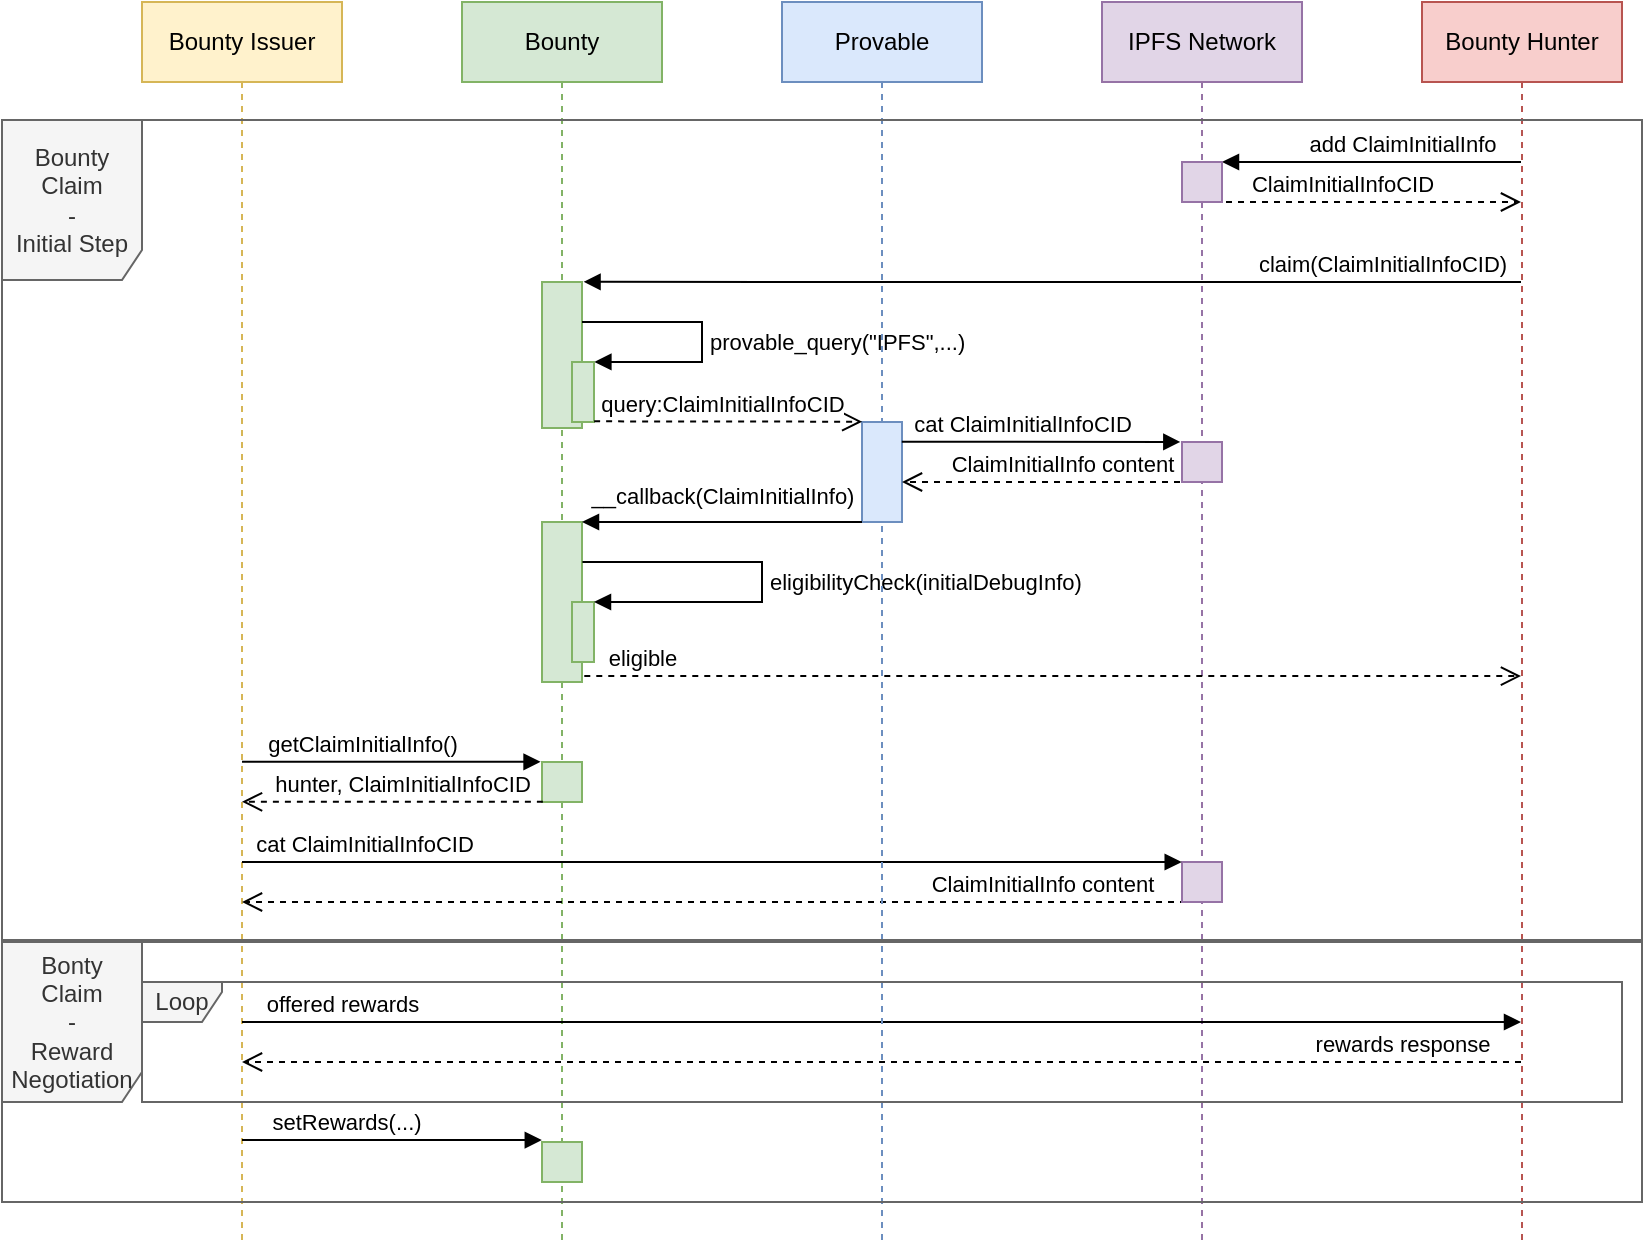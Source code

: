 <mxfile version="12.9.3" type="device"><diagram id="Zg9ZaViDISOJvVEV3d-t" name="Page-1"><mxGraphModel dx="1002" dy="581" grid="1" gridSize="11" guides="0" tooltips="1" connect="1" arrows="1" fold="1" page="1" pageScale="1" pageWidth="821" pageHeight="620" background="none" math="0" shadow="0"><root><mxCell id="0"/><mxCell id="1" parent="0"/><mxCell id="0SdXoI-cVDO_pvRehTKt-1" value="Bounty Hunter" style="shape=umlLifeline;perimeter=lifelinePerimeter;whiteSpace=wrap;html=1;container=1;collapsible=0;recursiveResize=0;outlineConnect=0;fillColor=#f8cecc;strokeColor=#b85450;" parent="1" vertex="1"><mxGeometry x="710" width="100" height="620" as="geometry"/></mxCell><mxCell id="0SdXoI-cVDO_pvRehTKt-2" value="Bounty" style="shape=umlLifeline;perimeter=lifelinePerimeter;whiteSpace=wrap;html=1;container=1;collapsible=0;recursiveResize=0;outlineConnect=0;fillColor=#d5e8d4;strokeColor=#82b366;" parent="1" vertex="1"><mxGeometry x="230" width="100" height="620" as="geometry"/></mxCell><mxCell id="IAJx3_vWbFyDscvXreQ3-6" value="" style="html=1;points=[];perimeter=orthogonalPerimeter;fillColor=#d5e8d4;strokeColor=#82b366;" parent="0SdXoI-cVDO_pvRehTKt-2" vertex="1"><mxGeometry x="40" y="260" width="20" height="80" as="geometry"/></mxCell><mxCell id="IAJx3_vWbFyDscvXreQ3-12" value="" style="html=1;points=[];perimeter=orthogonalPerimeter;fillColor=#d5e8d4;strokeColor=#82b366;" parent="0SdXoI-cVDO_pvRehTKt-2" vertex="1"><mxGeometry x="55" y="300" width="11" height="30" as="geometry"/></mxCell><mxCell id="M9p-rN21zpNYo5h3XIo--1" value="" style="html=1;points=[];perimeter=orthogonalPerimeter;fillColor=#d5e8d4;strokeColor=#82b366;" parent="0SdXoI-cVDO_pvRehTKt-2" vertex="1"><mxGeometry x="40" y="380" width="20" height="20" as="geometry"/></mxCell><mxCell id="vBW_Yv7U44LKdOHmh8KU-6" value="" style="html=1;points=[];perimeter=orthogonalPerimeter;fillColor=#d5e8d4;strokeColor=#82b366;" parent="0SdXoI-cVDO_pvRehTKt-2" vertex="1"><mxGeometry x="40" y="570" width="20" height="20" as="geometry"/></mxCell><mxCell id="4G6RqWU5W2DGdX5ZIUwK-5" value="" style="html=1;points=[];perimeter=orthogonalPerimeter;fillColor=#d5e8d4;strokeColor=#82b366;" parent="0SdXoI-cVDO_pvRehTKt-2" vertex="1"><mxGeometry x="40" y="140" width="20" height="73" as="geometry"/></mxCell><mxCell id="4G6RqWU5W2DGdX5ZIUwK-12" value="provable_query(&quot;IPFS&quot;,...)" style="edgeStyle=orthogonalEdgeStyle;html=1;align=left;spacingLeft=2;endArrow=block;rounded=0;entryX=1.018;entryY=-0.001;entryDx=0;entryDy=0;entryPerimeter=0;" parent="0SdXoI-cVDO_pvRehTKt-2" target="4G6RqWU5W2DGdX5ZIUwK-14" edge="1"><mxGeometry x="0.046" relative="1" as="geometry"><mxPoint x="60" y="160" as="sourcePoint"/><Array as="points"><mxPoint x="120" y="160"/><mxPoint x="120" y="180"/></Array><mxPoint x="65" y="180.03" as="targetPoint"/><mxPoint as="offset"/></mxGeometry></mxCell><mxCell id="4G6RqWU5W2DGdX5ZIUwK-14" value="" style="html=1;points=[];perimeter=orthogonalPerimeter;fillColor=#d5e8d4;strokeColor=#82b366;" parent="0SdXoI-cVDO_pvRehTKt-2" vertex="1"><mxGeometry x="55" y="180" width="11" height="30" as="geometry"/></mxCell><mxCell id="4G6RqWU5W2DGdX5ZIUwK-2" value="eligibilityCheck(initialDebug&lt;span style=&quot;text-align: center&quot;&gt;Info&lt;/span&gt;)" style="edgeStyle=orthogonalEdgeStyle;html=1;align=left;spacingLeft=2;endArrow=block;rounded=0;exitX=1.01;exitY=0.25;exitDx=0;exitDy=0;exitPerimeter=0;" parent="0SdXoI-cVDO_pvRehTKt-2" source="IAJx3_vWbFyDscvXreQ3-6" edge="1"><mxGeometry x="0.03" relative="1" as="geometry"><mxPoint x="91" y="280" as="sourcePoint"/><Array as="points"><mxPoint x="150" y="280"/><mxPoint x="150" y="300"/></Array><mxPoint as="offset"/><mxPoint x="66" y="300" as="targetPoint"/></mxGeometry></mxCell><mxCell id="0SdXoI-cVDO_pvRehTKt-3" value="Bounty Issuer" style="shape=umlLifeline;perimeter=lifelinePerimeter;whiteSpace=wrap;html=1;container=1;collapsible=0;recursiveResize=0;outlineConnect=0;fillColor=#fff2cc;strokeColor=#d6b656;" parent="1" vertex="1"><mxGeometry x="70" width="100" height="620" as="geometry"/></mxCell><mxCell id="DN-jEDIq6cQxxXaE5lfy-2" value="add ClaimInitialInfo" style="html=1;verticalAlign=bottom;endArrow=block;entryX=1;entryY=0;entryDx=0;entryDy=0;entryPerimeter=0;" parent="1" source="0SdXoI-cVDO_pvRehTKt-1" target="IAJx3_vWbFyDscvXreQ3-10" edge="1"><mxGeometry x="-0.204" width="80" relative="1" as="geometry"><mxPoint x="760" y="80" as="sourcePoint"/><mxPoint x="730" y="80" as="targetPoint"/><Array as="points"/><mxPoint as="offset"/></mxGeometry></mxCell><mxCell id="DN-jEDIq6cQxxXaE5lfy-3" value="ClaimInitialInfoCID" style="html=1;verticalAlign=bottom;endArrow=open;dashed=1;endSize=8;" parent="1" source="aj4NLp81USZ4DbQW5blv-1" target="0SdXoI-cVDO_pvRehTKt-1" edge="1"><mxGeometry x="-0.12" relative="1" as="geometry"><mxPoint x="480" y="270" as="sourcePoint"/><mxPoint x="748.4" y="100" as="targetPoint"/><Array as="points"><mxPoint x="710" y="100"/></Array><mxPoint as="offset"/></mxGeometry></mxCell><mxCell id="DN-jEDIq6cQxxXaE5lfy-5" value="ClaimInitialInfo content" style="html=1;verticalAlign=bottom;endArrow=open;dashed=1;endSize=8;exitX=0.4;exitY=1;exitDx=0;exitDy=0;exitPerimeter=0;" parent="1" source="IAJx3_vWbFyDscvXreQ3-11" target="0SdXoI-cVDO_pvRehTKt-3" edge="1"><mxGeometry x="-0.674" relative="1" as="geometry"><mxPoint x="350" y="340" as="sourcePoint"/><mxPoint x="92" y="390" as="targetPoint"/><Array as="points"/><mxPoint as="offset"/></mxGeometry></mxCell><mxCell id="XhsdsUUX4wDk_-to5Sbp-4" value="claim(ClaimInitialInfoCID)" style="html=1;verticalAlign=bottom;endArrow=block;entryX=1.039;entryY=-0.001;entryDx=0;entryDy=0;entryPerimeter=0;" parent="1" source="0SdXoI-cVDO_pvRehTKt-1" target="4G6RqWU5W2DGdX5ZIUwK-5" edge="1"><mxGeometry x="-0.49" y="-50" width="80" relative="1" as="geometry"><mxPoint x="749.66" y="139.86" as="sourcePoint"/><mxPoint x="330" y="140" as="targetPoint"/><Array as="points"><mxPoint x="640" y="140"/></Array><mxPoint x="50" y="50" as="offset"/></mxGeometry></mxCell><mxCell id="XhsdsUUX4wDk_-to5Sbp-5" value="getClaimInitialInfo()" style="html=1;verticalAlign=bottom;endArrow=block;entryX=-0.036;entryY=-0.004;entryDx=0;entryDy=0;entryPerimeter=0;" parent="1" source="0SdXoI-cVDO_pvRehTKt-3" target="M9p-rN21zpNYo5h3XIo--1" edge="1"><mxGeometry x="-0.194" width="80" relative="1" as="geometry"><mxPoint x="89.6" y="320" as="sourcePoint"/><mxPoint x="230" y="319" as="targetPoint"/><Array as="points"/><mxPoint as="offset"/></mxGeometry></mxCell><mxCell id="XhsdsUUX4wDk_-to5Sbp-6" value="hunter, ClaimInitialInfoCID" style="html=1;verticalAlign=bottom;endArrow=open;dashed=1;endSize=8;exitX=0.022;exitY=0.996;exitDx=0;exitDy=0;exitPerimeter=0;" parent="1" source="M9p-rN21zpNYo5h3XIo--1" target="0SdXoI-cVDO_pvRehTKt-3" edge="1"><mxGeometry x="-0.064" relative="1" as="geometry"><mxPoint x="230" y="340" as="sourcePoint"/><mxPoint x="90" y="340" as="targetPoint"/><Array as="points"/><mxPoint as="offset"/></mxGeometry></mxCell><mxCell id="aj4NLp81USZ4DbQW5blv-1" value="IPFS Network" style="shape=umlLifeline;perimeter=lifelinePerimeter;whiteSpace=wrap;html=1;container=1;collapsible=0;recursiveResize=0;outlineConnect=0;fillColor=#e1d5e7;strokeColor=#9673a6;" parent="1" vertex="1"><mxGeometry x="550" width="100" height="620" as="geometry"/></mxCell><mxCell id="IAJx3_vWbFyDscvXreQ3-9" value="" style="html=1;points=[];perimeter=orthogonalPerimeter;fillColor=#e1d5e7;strokeColor=#9673a6;" parent="aj4NLp81USZ4DbQW5blv-1" vertex="1"><mxGeometry x="40" y="220" width="20" height="20" as="geometry"/></mxCell><mxCell id="IAJx3_vWbFyDscvXreQ3-10" value="" style="html=1;points=[];perimeter=orthogonalPerimeter;fillColor=#e1d5e7;strokeColor=#9673a6;" parent="aj4NLp81USZ4DbQW5blv-1" vertex="1"><mxGeometry x="40" y="80" width="20" height="20" as="geometry"/></mxCell><mxCell id="IAJx3_vWbFyDscvXreQ3-11" value="" style="html=1;points=[];perimeter=orthogonalPerimeter;fillColor=#e1d5e7;strokeColor=#9673a6;" parent="aj4NLp81USZ4DbQW5blv-1" vertex="1"><mxGeometry x="40" y="430" width="20" height="20" as="geometry"/></mxCell><mxCell id="XhsdsUUX4wDk_-to5Sbp-7" value="cat ClaimInitialInfoCID" style="html=1;verticalAlign=bottom;endArrow=block;entryX=-0.007;entryY=0;entryDx=0;entryDy=0;entryPerimeter=0;" parent="1" source="0SdXoI-cVDO_pvRehTKt-3" target="IAJx3_vWbFyDscvXreQ3-11" edge="1"><mxGeometry x="-0.743" width="80" relative="1" as="geometry"><mxPoint x="93" y="372" as="sourcePoint"/><mxPoint x="580" y="370" as="targetPoint"/><Array as="points"/><mxPoint as="offset"/></mxGeometry></mxCell><mxCell id="XhsdsUUX4wDk_-to5Sbp-34" value="offered rewards" style="html=1;verticalAlign=bottom;endArrow=block;" parent="1" source="0SdXoI-cVDO_pvRehTKt-3" target="0SdXoI-cVDO_pvRehTKt-1" edge="1"><mxGeometry x="0.877" y="-550" width="80" relative="1" as="geometry"><mxPoint x="140" y="530" as="sourcePoint"/><mxPoint x="740" y="520" as="targetPoint"/><Array as="points"><mxPoint x="720" y="510"/></Array><mxPoint x="-550" y="-550" as="offset"/></mxGeometry></mxCell><mxCell id="XhsdsUUX4wDk_-to5Sbp-35" value="rewards response" style="html=1;verticalAlign=bottom;endArrow=open;dashed=1;endSize=8;" parent="1" source="0SdXoI-cVDO_pvRehTKt-1" target="0SdXoI-cVDO_pvRehTKt-3" edge="1"><mxGeometry x="-0.814" relative="1" as="geometry"><mxPoint x="748.78" y="479.94" as="sourcePoint"/><mxPoint x="91.06" y="479.9" as="targetPoint"/><Array as="points"><mxPoint x="720" y="530"/></Array><mxPoint as="offset"/></mxGeometry></mxCell><mxCell id="XhsdsUUX4wDk_-to5Sbp-41" value="Provable" style="shape=umlLifeline;perimeter=lifelinePerimeter;whiteSpace=wrap;html=1;container=1;collapsible=0;recursiveResize=0;outlineConnect=0;fillColor=#dae8fc;strokeColor=#6c8ebf;" parent="1" vertex="1"><mxGeometry x="390" width="100" height="620" as="geometry"/></mxCell><mxCell id="IAJx3_vWbFyDscvXreQ3-8" value="" style="html=1;points=[];perimeter=orthogonalPerimeter;fillColor=#dae8fc;strokeColor=#6c8ebf;" parent="XhsdsUUX4wDk_-to5Sbp-41" vertex="1"><mxGeometry x="40" y="210" width="20" height="50" as="geometry"/></mxCell><mxCell id="XhsdsUUX4wDk_-to5Sbp-43" value="cat ClaimInitialInfoCID" style="html=1;verticalAlign=bottom;endArrow=block;entryX=-0.042;entryY=-0.001;entryDx=0;entryDy=0;entryPerimeter=0;exitX=0.995;exitY=0.198;exitDx=0;exitDy=0;exitPerimeter=0;" parent="1" source="IAJx3_vWbFyDscvXreQ3-8" target="IAJx3_vWbFyDscvXreQ3-9" edge="1"><mxGeometry x="-0.137" width="80" relative="1" as="geometry"><mxPoint x="650" y="232" as="sourcePoint"/><mxPoint x="690" y="232" as="targetPoint"/><Array as="points"/><mxPoint as="offset"/></mxGeometry></mxCell><mxCell id="XhsdsUUX4wDk_-to5Sbp-44" value="ClaimInitialInfo content" style="html=1;verticalAlign=bottom;endArrow=open;dashed=1;endSize=8;exitX=-0.05;exitY=1;exitDx=0;exitDy=0;exitPerimeter=0;" parent="1" source="IAJx3_vWbFyDscvXreQ3-9" target="IAJx3_vWbFyDscvXreQ3-8" edge="1"><mxGeometry x="-0.151" relative="1" as="geometry"><mxPoint x="580" y="200" as="sourcePoint"/><mxPoint x="520" y="240" as="targetPoint"/><Array as="points"><mxPoint x="540" y="240"/></Array><mxPoint as="offset"/></mxGeometry></mxCell><mxCell id="XhsdsUUX4wDk_-to5Sbp-45" value="__callback(ClaimInitialInfo)" style="html=1;verticalAlign=bottom;endArrow=block;endSize=6;exitX=0;exitY=1;exitDx=0;exitDy=0;exitPerimeter=0;rounded=0;endFill=1;" parent="1" source="IAJx3_vWbFyDscvXreQ3-8" target="IAJx3_vWbFyDscvXreQ3-6" edge="1"><mxGeometry y="-4" relative="1" as="geometry"><mxPoint x="400" y="215" as="sourcePoint"/><mxPoint x="330" y="260" as="targetPoint"/><Array as="points"/><mxPoint as="offset"/></mxGeometry></mxCell><mxCell id="XhsdsUUX4wDk_-to5Sbp-48" value="eligible" style="html=1;verticalAlign=bottom;endArrow=open;dashed=1;endSize=8;exitX=1.057;exitY=0.963;exitDx=0;exitDy=0;exitPerimeter=0;" parent="1" source="IAJx3_vWbFyDscvXreQ3-6" target="0SdXoI-cVDO_pvRehTKt-1" edge="1"><mxGeometry x="-0.877" relative="1" as="geometry"><mxPoint x="240" y="280" as="sourcePoint"/><mxPoint x="749.66" y="279.86" as="targetPoint"/><Array as="points"/><mxPoint as="offset"/></mxGeometry></mxCell><mxCell id="vBW_Yv7U44LKdOHmh8KU-3" value="Bonty &lt;br&gt;Claim&lt;br&gt;-&lt;br&gt;Reward&lt;br&gt;Negotiation" style="shape=umlFrame;whiteSpace=wrap;html=1;fillColor=#f5f5f5;strokeColor=#666666;width=70;height=80;fontColor=#333333;" parent="1" vertex="1"><mxGeometry y="470" width="820" height="130" as="geometry"/></mxCell><mxCell id="vBW_Yv7U44LKdOHmh8KU-4" value="Loop" style="shape=umlFrame;whiteSpace=wrap;html=1;fillColor=#f5f5f5;strokeColor=#666666;fontColor=#333333;width=40;height=20;" parent="1" vertex="1"><mxGeometry x="70" y="490" width="740" height="60" as="geometry"/></mxCell><mxCell id="vBW_Yv7U44LKdOHmh8KU-9" value="setRewards(...)" style="html=1;verticalAlign=bottom;endArrow=block;entryX=-0.005;entryY=-0.048;entryDx=0;entryDy=0;entryPerimeter=0;" parent="1" source="0SdXoI-cVDO_pvRehTKt-3" target="vBW_Yv7U44LKdOHmh8KU-6" edge="1"><mxGeometry x="-0.329" width="80" relative="1" as="geometry"><mxPoint x="91.32" y="509.35" as="sourcePoint"/><mxPoint x="240" y="509" as="targetPoint"/><mxPoint x="1" as="offset"/></mxGeometry></mxCell><mxCell id="df3Kcevz0slcUkgQEync-1" value="Bounty Claim&lt;br&gt;-&lt;br&gt;Initial Step" style="shape=umlFrame;whiteSpace=wrap;html=1;width=70;height=80;fillColor=#f5f5f5;strokeColor=#666666;fontColor=#333333;" parent="1" vertex="1"><mxGeometry y="59" width="820" height="410" as="geometry"/></mxCell><mxCell id="4G6RqWU5W2DGdX5ZIUwK-13" value="query:ClaimInitialInfoCID" style="html=1;verticalAlign=bottom;endArrow=open;dashed=1;endSize=8;exitX=1.006;exitY=0.989;exitDx=0;exitDy=0;exitPerimeter=0;entryX=0.005;entryY=-0.003;entryDx=0;entryDy=0;entryPerimeter=0;" parent="1" source="4G6RqWU5W2DGdX5ZIUwK-14" target="IAJx3_vWbFyDscvXreQ3-8" edge="1"><mxGeometry x="-0.046" relative="1" as="geometry"><mxPoint x="325" y="204.845" as="sourcePoint"/><mxPoint x="490" y="207" as="targetPoint"/><Array as="points"/><mxPoint as="offset"/></mxGeometry></mxCell></root></mxGraphModel></diagram></mxfile>
